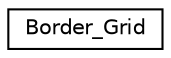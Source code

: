 digraph "Graphical Class Hierarchy"
{
 // LATEX_PDF_SIZE
  edge [fontname="Helvetica",fontsize="10",labelfontname="Helvetica",labelfontsize="10"];
  node [fontname="Helvetica",fontsize="10",shape=record];
  rankdir="LR";
  Node0 [label="Border_Grid",height=0.2,width=0.4,color="black", fillcolor="white", style="filled",URL="$structBorder__Grid.html",tooltip=" "];
}
